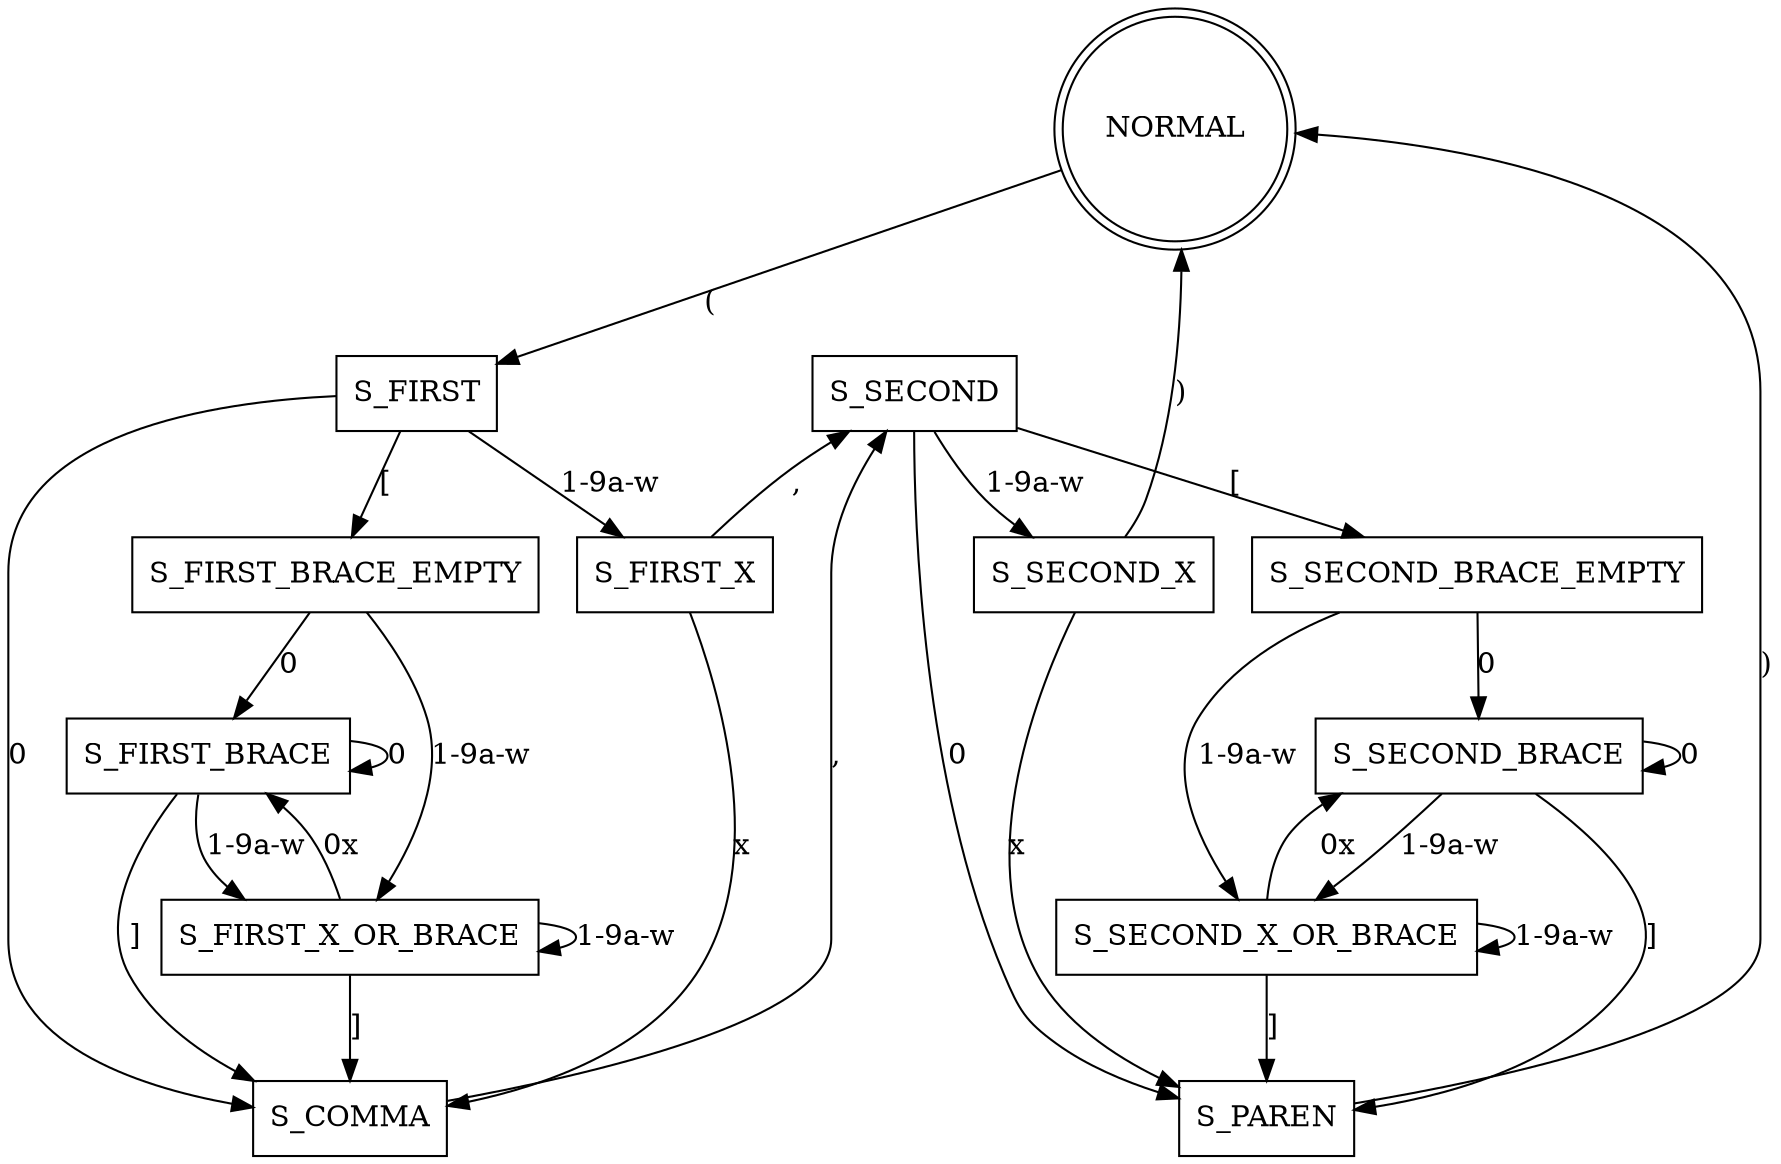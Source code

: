 digraph G {
   node [shape="box"];

  "NORMAL" -> "S_FIRST" [ label="(" ];
  "S_FIRST" -> "S_FIRST_BRACE_EMPTY" [ label="[" ];
  "S_FIRST_BRACE_EMPTY" -> "S_FIRST_BRACE" [ label="0" ];
  "S_FIRST_BRACE_EMPTY" -> "S_FIRST_X_OR_BRACE" [ label="1-9a-w" ];
  "S_FIRST" -> "S_FIRST_X" [ label="1-9a-w" ];
  "S_FIRST" -> "S_COMMA" [ label="0" ];
  "S_FIRST_BRACE" -> "S_COMMA" [ label="]" ];
  "S_FIRST_BRACE" -> "S_FIRST_X_OR_BRACE" [ label="1-9a-w" ]; 
  "S_FIRST_BRACE" -> "S_FIRST_BRACE" [ label="0" ]; 
  "S_FIRST_X" -> "S_SECOND" [ label="," ];
  "S_FIRST_X" -> "S_COMMA" [ label="x" ];
  "S_FIRST_X_OR_BRACE" -> "S_COMMA" [ label="]" ];
  "S_FIRST_X_OR_BRACE" -> "S_FIRST_BRACE" [ label="0x" ];
  "S_FIRST_X_OR_BRACE" -> "S_FIRST_X_OR_BRACE" [ label="1-9a-w" ];
  "S_COMMA" -> "S_SECOND" [ label="," ];
  "S_SECOND" -> "S_SECOND_BRACE_EMPTY" [ label="[" ];
  "S_SECOND_BRACE_EMPTY" -> "S_SECOND_BRACE" [ label="0" ];
  "S_SECOND_BRACE_EMPTY" -> "S_SECOND_X_OR_BRACE" [ label="1-9a-w" ];
  "S_SECOND" -> "S_PAREN" [ label="0" ];
  "S_SECOND" -> "S_SECOND_X" [ label="1-9a-w" ];
  "S_SECOND_BRACE" -> "S_PAREN" [ label="]" ];
  "S_SECOND_BRACE" -> "S_SECOND_BRACE" [ label="0" ];
  "S_SECOND_BRACE" -> "S_SECOND_X_OR_BRACE" [ label="1-9a-w" ];
  "S_SECOND_X" -> "NORMAL" [ label=")" ];
  "S_SECOND_X" -> "S_PAREN" [ label="x" ];
  "S_SECOND_X_OR_BRACE" -> "S_PAREN" [ label="]" ];
  "S_SECOND_X_OR_BRACE" -> "S_SECOND_BRACE" [ label="   0x" ];
  "S_SECOND_X_OR_BRACE" -> "S_SECOND_X_OR_BRACE" [ label="1-9a-w" ];
  "S_PAREN" -> "NORMAL" [ label=")" ];

  "NORMAL" [shape=doublecircle];
  { rank=same NORMAL }
  { rank=same S_FIRST S_SECOND }
  { rank=same S_COMMA S_PAREN }
  { rank=same S_FIRST_X S_SECOND_X }
  { rank=same S_FIRST_BRACE_EMPTY S_SECOND_BRACE_EMPTY }
  { rank=same S_FIRST_BRACE S_SECOND_BRACE }
  { rank=same S_FIRST_X_OR_BRACE S_SECOND_X_OR_BRACE }
}
